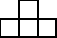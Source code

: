 size(1cm);

draw((0,0)--(3,0));
draw((0,1)--(3,1));
draw((1,2)--(2,2));

draw((0,0)--(0,1));
draw((1,0)--(1,2));
draw((2,0)--(2,2));
draw((3,0)--(3,1));

